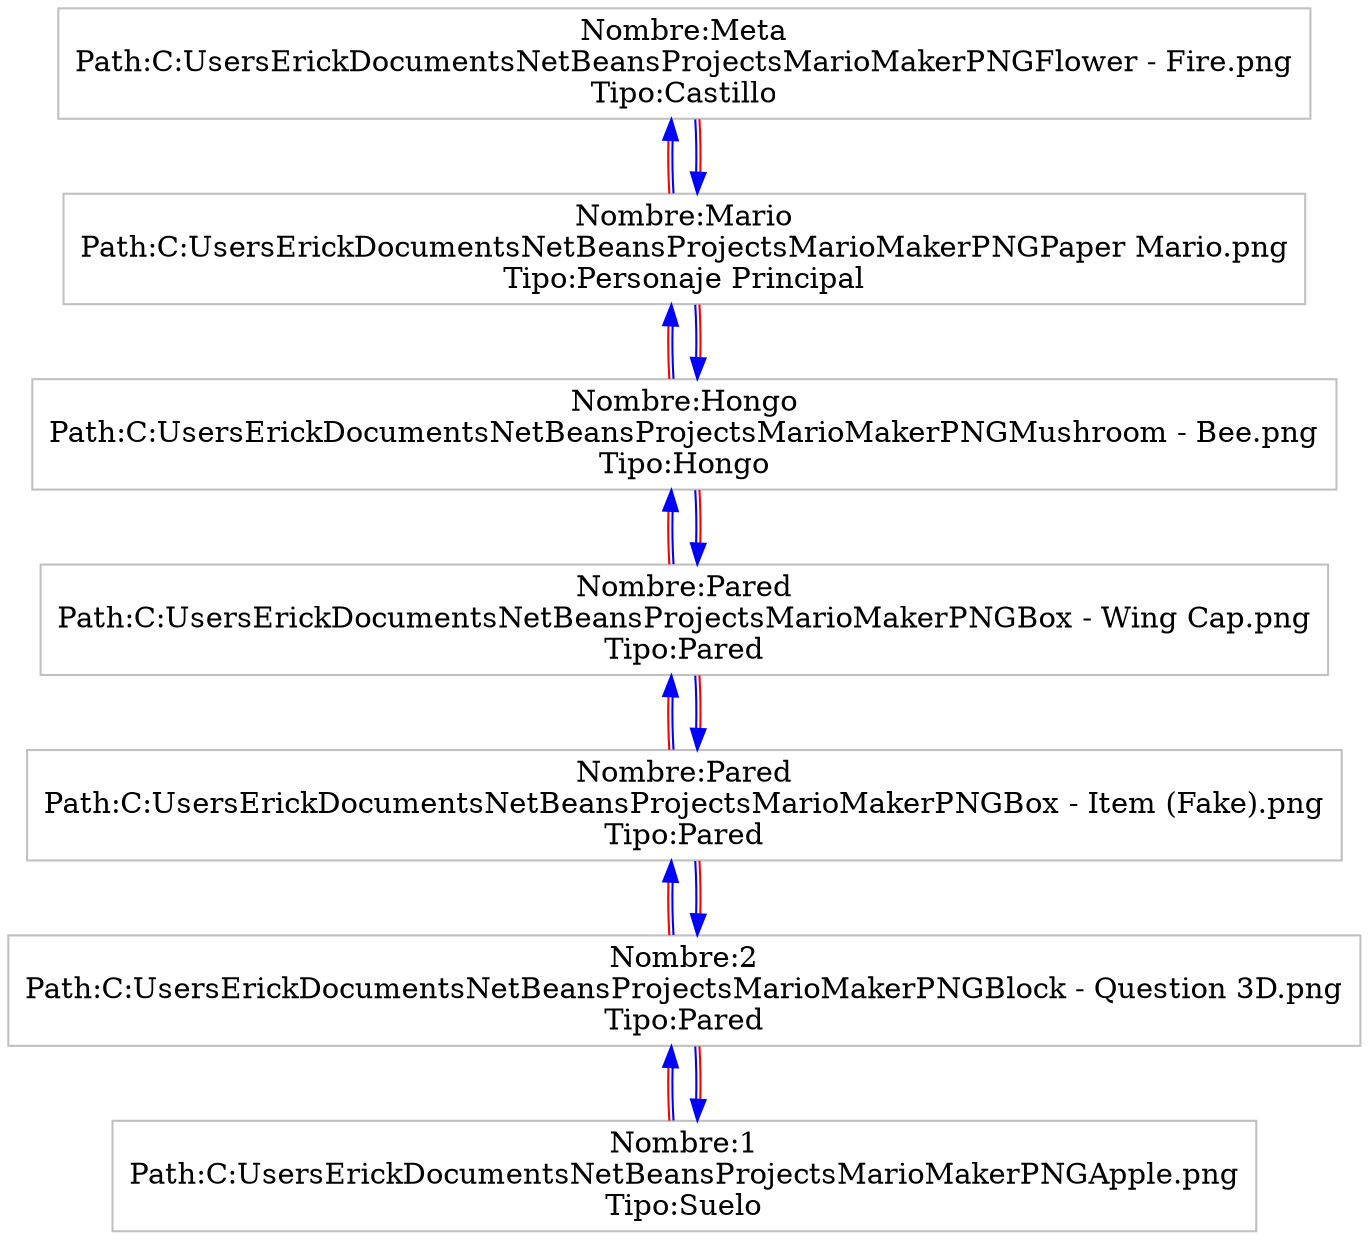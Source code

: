 digraph ColaAtencion {node [dir=both,shape=polygon, fontcolor="Black", height=0.5, color="Grey"]edge [color="blue", color="blue:red"]rankdir=BT
"Nombre:1
Path:C:\Users\Erick\Documents\NetBeansProjects\MarioMaker\PNG\Apple.png
Tipo:Suelo"-> "Nombre:2
Path:C:\Users\Erick\Documents\NetBeansProjects\MarioMaker\PNG\Block - Question 3D.png
Tipo:Pared"
"Nombre:2
Path:C:\Users\Erick\Documents\NetBeansProjects\MarioMaker\PNG\Block - Question 3D.png
Tipo:Pared"-> "Nombre:1
Path:C:\Users\Erick\Documents\NetBeansProjects\MarioMaker\PNG\Apple.png
Tipo:Suelo"
"Nombre:2
Path:C:\Users\Erick\Documents\NetBeansProjects\MarioMaker\PNG\Block - Question 3D.png
Tipo:Pared"-> "Nombre:Pared
Path:C:\Users\Erick\Documents\NetBeansProjects\MarioMaker\PNG\Box - Item (Fake).png
Tipo:Pared"
"Nombre:Pared
Path:C:\Users\Erick\Documents\NetBeansProjects\MarioMaker\PNG\Box - Item (Fake).png
Tipo:Pared"-> "Nombre:2
Path:C:\Users\Erick\Documents\NetBeansProjects\MarioMaker\PNG\Block - Question 3D.png
Tipo:Pared"
"Nombre:Pared
Path:C:\Users\Erick\Documents\NetBeansProjects\MarioMaker\PNG\Box - Item (Fake).png
Tipo:Pared"-> "Nombre:Pared
Path:C:\Users\Erick\Documents\NetBeansProjects\MarioMaker\PNG\Box - Wing Cap.png
Tipo:Pared"
"Nombre:Pared
Path:C:\Users\Erick\Documents\NetBeansProjects\MarioMaker\PNG\Box - Wing Cap.png
Tipo:Pared"-> "Nombre:Pared
Path:C:\Users\Erick\Documents\NetBeansProjects\MarioMaker\PNG\Box - Item (Fake).png
Tipo:Pared"
"Nombre:Pared
Path:C:\Users\Erick\Documents\NetBeansProjects\MarioMaker\PNG\Box - Wing Cap.png
Tipo:Pared"-> "Nombre:Hongo
Path:C:\Users\Erick\Documents\NetBeansProjects\MarioMaker\PNG\Mushroom - Bee.png
Tipo:Hongo"
"Nombre:Hongo
Path:C:\Users\Erick\Documents\NetBeansProjects\MarioMaker\PNG\Mushroom - Bee.png
Tipo:Hongo"-> "Nombre:Pared
Path:C:\Users\Erick\Documents\NetBeansProjects\MarioMaker\PNG\Box - Wing Cap.png
Tipo:Pared"
"Nombre:Hongo
Path:C:\Users\Erick\Documents\NetBeansProjects\MarioMaker\PNG\Mushroom - Bee.png
Tipo:Hongo"-> "Nombre:Mario
Path:C:\Users\Erick\Documents\NetBeansProjects\MarioMaker\PNG\Paper Mario.png
Tipo:Personaje Principal"
"Nombre:Mario
Path:C:\Users\Erick\Documents\NetBeansProjects\MarioMaker\PNG\Paper Mario.png
Tipo:Personaje Principal"-> "Nombre:Hongo
Path:C:\Users\Erick\Documents\NetBeansProjects\MarioMaker\PNG\Mushroom - Bee.png
Tipo:Hongo"
"Nombre:Mario
Path:C:\Users\Erick\Documents\NetBeansProjects\MarioMaker\PNG\Paper Mario.png
Tipo:Personaje Principal"-> "Nombre:Meta
Path:C:\Users\Erick\Documents\NetBeansProjects\MarioMaker\PNG\Flower - Fire.png
Tipo:Castillo"
"Nombre:Meta
Path:C:\Users\Erick\Documents\NetBeansProjects\MarioMaker\PNG\Flower - Fire.png
Tipo:Castillo"-> "Nombre:Mario
Path:C:\Users\Erick\Documents\NetBeansProjects\MarioMaker\PNG\Paper Mario.png
Tipo:Personaje Principal"
}
